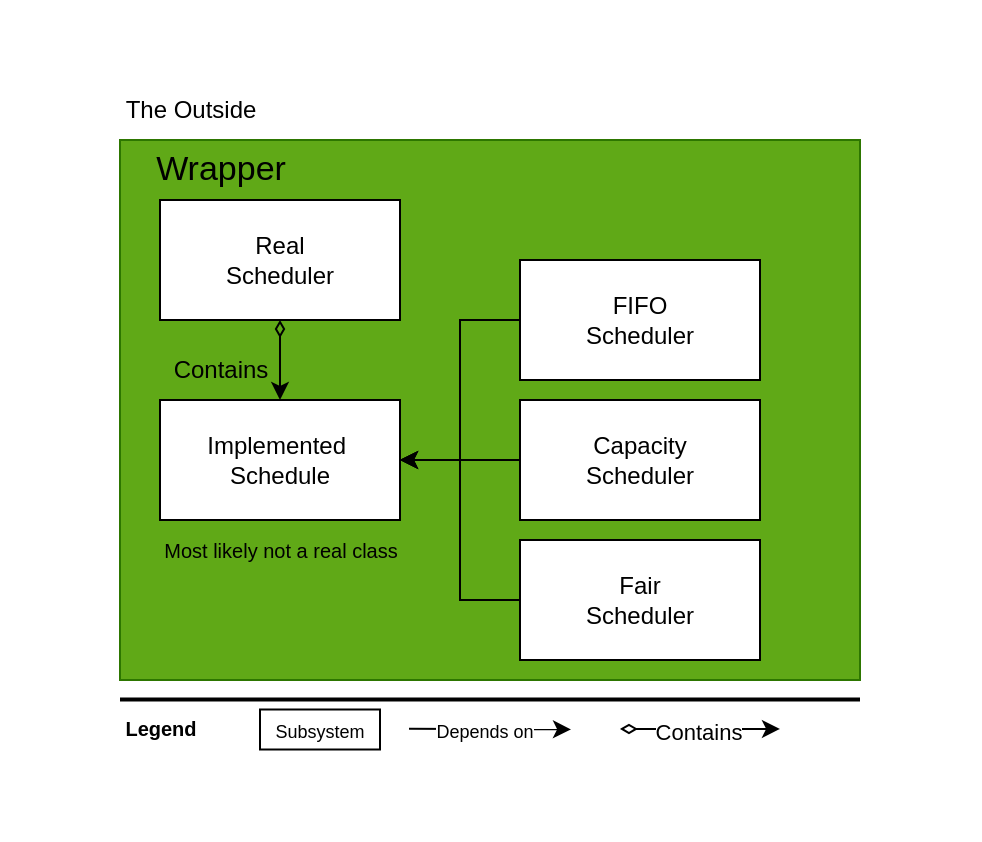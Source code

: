 <mxfile version="28.2.7">
  <diagram name="Page-1" id="Vci4cz65aGgilZb8KiTq">
    <mxGraphModel dx="863" dy="472" grid="1" gridSize="10" guides="1" tooltips="1" connect="1" arrows="1" fold="1" page="1" pageScale="1" pageWidth="850" pageHeight="1100" math="0" shadow="0">
      <root>
        <mxCell id="0" />
        <mxCell id="1" parent="0" />
        <mxCell id="kp4AS8SvUtgopGcJDHl2-4" value="" style="rounded=0;whiteSpace=wrap;html=1;fillColor=none;strokeColor=none;movable=0;resizable=0;rotatable=0;deletable=0;editable=0;locked=1;connectable=0;" parent="1" vertex="1">
          <mxGeometry x="120" y="80" width="490" height="420" as="geometry" />
        </mxCell>
        <mxCell id="kp4AS8SvUtgopGcJDHl2-1" value="" style="rounded=0;whiteSpace=wrap;html=1;fillColor=#60a917;fontColor=#ffffff;strokeColor=#2D7600;" parent="1" vertex="1">
          <mxGeometry x="180" y="150" width="370" height="270" as="geometry" />
        </mxCell>
        <mxCell id="kp4AS8SvUtgopGcJDHl2-2" value="The Outside" style="text;html=1;align=center;verticalAlign=middle;resizable=0;points=[];autosize=1;strokeColor=none;fillColor=none;" parent="1" vertex="1">
          <mxGeometry x="170" y="120" width="90" height="30" as="geometry" />
        </mxCell>
        <mxCell id="kp4AS8SvUtgopGcJDHl2-5" value="&lt;font style=&quot;font-size: 17px;&quot;&gt;Wrapper&lt;/font&gt;" style="text;html=1;align=center;verticalAlign=middle;resizable=0;points=[];autosize=1;strokeColor=none;fillColor=none;" parent="1" vertex="1">
          <mxGeometry x="185" y="150" width="90" height="30" as="geometry" />
        </mxCell>
        <mxCell id="kp4AS8SvUtgopGcJDHl2-19" style="edgeStyle=orthogonalEdgeStyle;rounded=0;orthogonalLoop=1;jettySize=auto;html=1;entryX=0.5;entryY=0;entryDx=0;entryDy=0;startArrow=diamondThin;startFill=0;strokeWidth=1;" parent="1" source="kp4AS8SvUtgopGcJDHl2-6" target="kp4AS8SvUtgopGcJDHl2-15" edge="1">
          <mxGeometry relative="1" as="geometry" />
        </mxCell>
        <mxCell id="kp4AS8SvUtgopGcJDHl2-6" value="&lt;div&gt;Real&lt;/div&gt;&lt;div&gt;Scheduler&lt;/div&gt;" style="rounded=0;whiteSpace=wrap;html=1;" parent="1" vertex="1">
          <mxGeometry x="200" y="180" width="120" height="60" as="geometry" />
        </mxCell>
        <mxCell id="kp4AS8SvUtgopGcJDHl2-16" style="edgeStyle=orthogonalEdgeStyle;rounded=0;orthogonalLoop=1;jettySize=auto;html=1;entryX=1;entryY=0.5;entryDx=0;entryDy=0;" parent="1" source="kp4AS8SvUtgopGcJDHl2-7" target="kp4AS8SvUtgopGcJDHl2-15" edge="1">
          <mxGeometry relative="1" as="geometry" />
        </mxCell>
        <mxCell id="kp4AS8SvUtgopGcJDHl2-7" value="&lt;div&gt;FIFO&lt;/div&gt;&lt;div&gt;Scheduler&lt;/div&gt;" style="rounded=0;whiteSpace=wrap;html=1;" parent="1" vertex="1">
          <mxGeometry x="380" y="210" width="120" height="60" as="geometry" />
        </mxCell>
        <mxCell id="kp4AS8SvUtgopGcJDHl2-17" style="edgeStyle=orthogonalEdgeStyle;rounded=0;orthogonalLoop=1;jettySize=auto;html=1;entryX=1;entryY=0.5;entryDx=0;entryDy=0;" parent="1" source="kp4AS8SvUtgopGcJDHl2-8" target="kp4AS8SvUtgopGcJDHl2-15" edge="1">
          <mxGeometry relative="1" as="geometry" />
        </mxCell>
        <mxCell id="kp4AS8SvUtgopGcJDHl2-8" value="&lt;div&gt;Capacity&lt;/div&gt;&lt;div&gt;Scheduler&lt;/div&gt;" style="rounded=0;whiteSpace=wrap;html=1;" parent="1" vertex="1">
          <mxGeometry x="380" y="280" width="120" height="60" as="geometry" />
        </mxCell>
        <mxCell id="kp4AS8SvUtgopGcJDHl2-18" style="edgeStyle=orthogonalEdgeStyle;rounded=0;orthogonalLoop=1;jettySize=auto;html=1;entryX=1;entryY=0.5;entryDx=0;entryDy=0;" parent="1" source="kp4AS8SvUtgopGcJDHl2-9" target="kp4AS8SvUtgopGcJDHl2-15" edge="1">
          <mxGeometry relative="1" as="geometry" />
        </mxCell>
        <mxCell id="kp4AS8SvUtgopGcJDHl2-9" value="&lt;div&gt;Fair&lt;/div&gt;&lt;div&gt;Scheduler&lt;/div&gt;" style="rounded=0;whiteSpace=wrap;html=1;" parent="1" vertex="1">
          <mxGeometry x="380" y="350" width="120" height="60" as="geometry" />
        </mxCell>
        <mxCell id="kp4AS8SvUtgopGcJDHl2-15" value="&lt;div&gt;Implemented&amp;nbsp;&lt;/div&gt;&lt;div&gt;Schedule&lt;/div&gt;" style="rounded=0;whiteSpace=wrap;html=1;" parent="1" vertex="1">
          <mxGeometry x="200" y="280" width="120" height="60" as="geometry" />
        </mxCell>
        <mxCell id="kp4AS8SvUtgopGcJDHl2-20" value="Contains" style="text;html=1;align=center;verticalAlign=middle;resizable=0;points=[];autosize=1;strokeColor=none;fillColor=none;" parent="1" vertex="1">
          <mxGeometry x="195" y="250" width="70" height="30" as="geometry" />
        </mxCell>
        <mxCell id="kp4AS8SvUtgopGcJDHl2-21" value="&lt;font style=&quot;font-size: 10px;&quot;&gt;Most likely not a real class&lt;/font&gt;" style="text;html=1;align=center;verticalAlign=middle;resizable=0;points=[];autosize=1;strokeColor=none;fillColor=none;" parent="1" vertex="1">
          <mxGeometry x="190" y="340" width="140" height="30" as="geometry" />
        </mxCell>
        <mxCell id="E9S5AuZNkZpduUrlntnd-1" value="" style="line;strokeWidth=2;html=1;" vertex="1" parent="1">
          <mxGeometry x="180" y="424.75" width="370" height="10" as="geometry" />
        </mxCell>
        <mxCell id="E9S5AuZNkZpduUrlntnd-2" value="&lt;font style=&quot;font-size: 10px;&quot;&gt;Legend&lt;/font&gt;" style="text;strokeColor=none;fillColor=none;html=1;fontSize=24;fontStyle=1;verticalAlign=middle;align=center;" vertex="1" parent="1">
          <mxGeometry x="150" y="420" width="100" height="40" as="geometry" />
        </mxCell>
        <mxCell id="E9S5AuZNkZpduUrlntnd-3" value="&lt;font style=&quot;font-size: 9px;&quot;&gt;Subsystem&lt;/font&gt;" style="rounded=0;whiteSpace=wrap;html=1;" vertex="1" parent="1">
          <mxGeometry x="250" y="434.75" width="60" height="20" as="geometry" />
        </mxCell>
        <mxCell id="E9S5AuZNkZpduUrlntnd-4" value="" style="endArrow=classic;html=1;rounded=0;" edge="1" parent="1">
          <mxGeometry width="50" height="50" relative="1" as="geometry">
            <mxPoint x="324.5" y="444.41" as="sourcePoint" />
            <mxPoint x="405.5" y="444.7" as="targetPoint" />
          </mxGeometry>
        </mxCell>
        <mxCell id="E9S5AuZNkZpduUrlntnd-5" value="&lt;font style=&quot;font-size: 9px;&quot;&gt;Depends on&lt;/font&gt;" style="edgeLabel;html=1;align=center;verticalAlign=middle;resizable=0;points=[];" vertex="1" connectable="0" parent="E9S5AuZNkZpduUrlntnd-4">
          <mxGeometry x="-0.048" relative="1" as="geometry">
            <mxPoint x="-1" as="offset" />
          </mxGeometry>
        </mxCell>
        <mxCell id="E9S5AuZNkZpduUrlntnd-6" style="edgeStyle=orthogonalEdgeStyle;rounded=0;orthogonalLoop=1;jettySize=auto;html=1;startArrow=diamondThin;startFill=0;strokeWidth=1;" edge="1" parent="1">
          <mxGeometry relative="1" as="geometry">
            <mxPoint x="430" y="444.46" as="sourcePoint" />
            <mxPoint x="510" y="444.46" as="targetPoint" />
          </mxGeometry>
        </mxCell>
        <mxCell id="E9S5AuZNkZpduUrlntnd-7" value="Contains" style="edgeLabel;html=1;align=center;verticalAlign=middle;resizable=0;points=[];" vertex="1" connectable="0" parent="E9S5AuZNkZpduUrlntnd-6">
          <mxGeometry x="-0.026" y="-1" relative="1" as="geometry">
            <mxPoint as="offset" />
          </mxGeometry>
        </mxCell>
      </root>
    </mxGraphModel>
  </diagram>
</mxfile>
